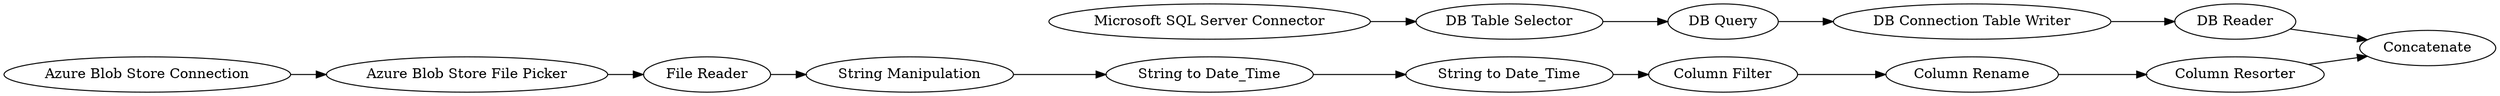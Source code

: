 digraph {
	1 [label="Azure Blob Store File Picker"]
	2 [label="Azure Blob Store Connection"]
	6 [label="File Reader"]
	8 [label="DB Table Selector"]
	16 [label="Microsoft SQL Server Connector"]
	9 [label="String Manipulation"]
	10 [label="Column Filter"]
	11 [label="Column Rename"]
	12 [label="Column Resorter"]
	15 [label="String to Date_Time"]
	17 [label="String to Date_Time"]
	21 [label="DB Query"]
	23 [label="DB Connection Table Writer"]
	24 [label="DB Reader"]
	25 [label=Concatenate]
	9 -> 15
	10 -> 11
	11 -> 12
	15 -> 17
	17 -> 10
	1 -> 6
	2 -> 1
	6 -> 9
	8 -> 21
	16 -> 8
	12 -> 25
	21 -> 23
	23 -> 24
	24 -> 25
	rankdir=LR
}
